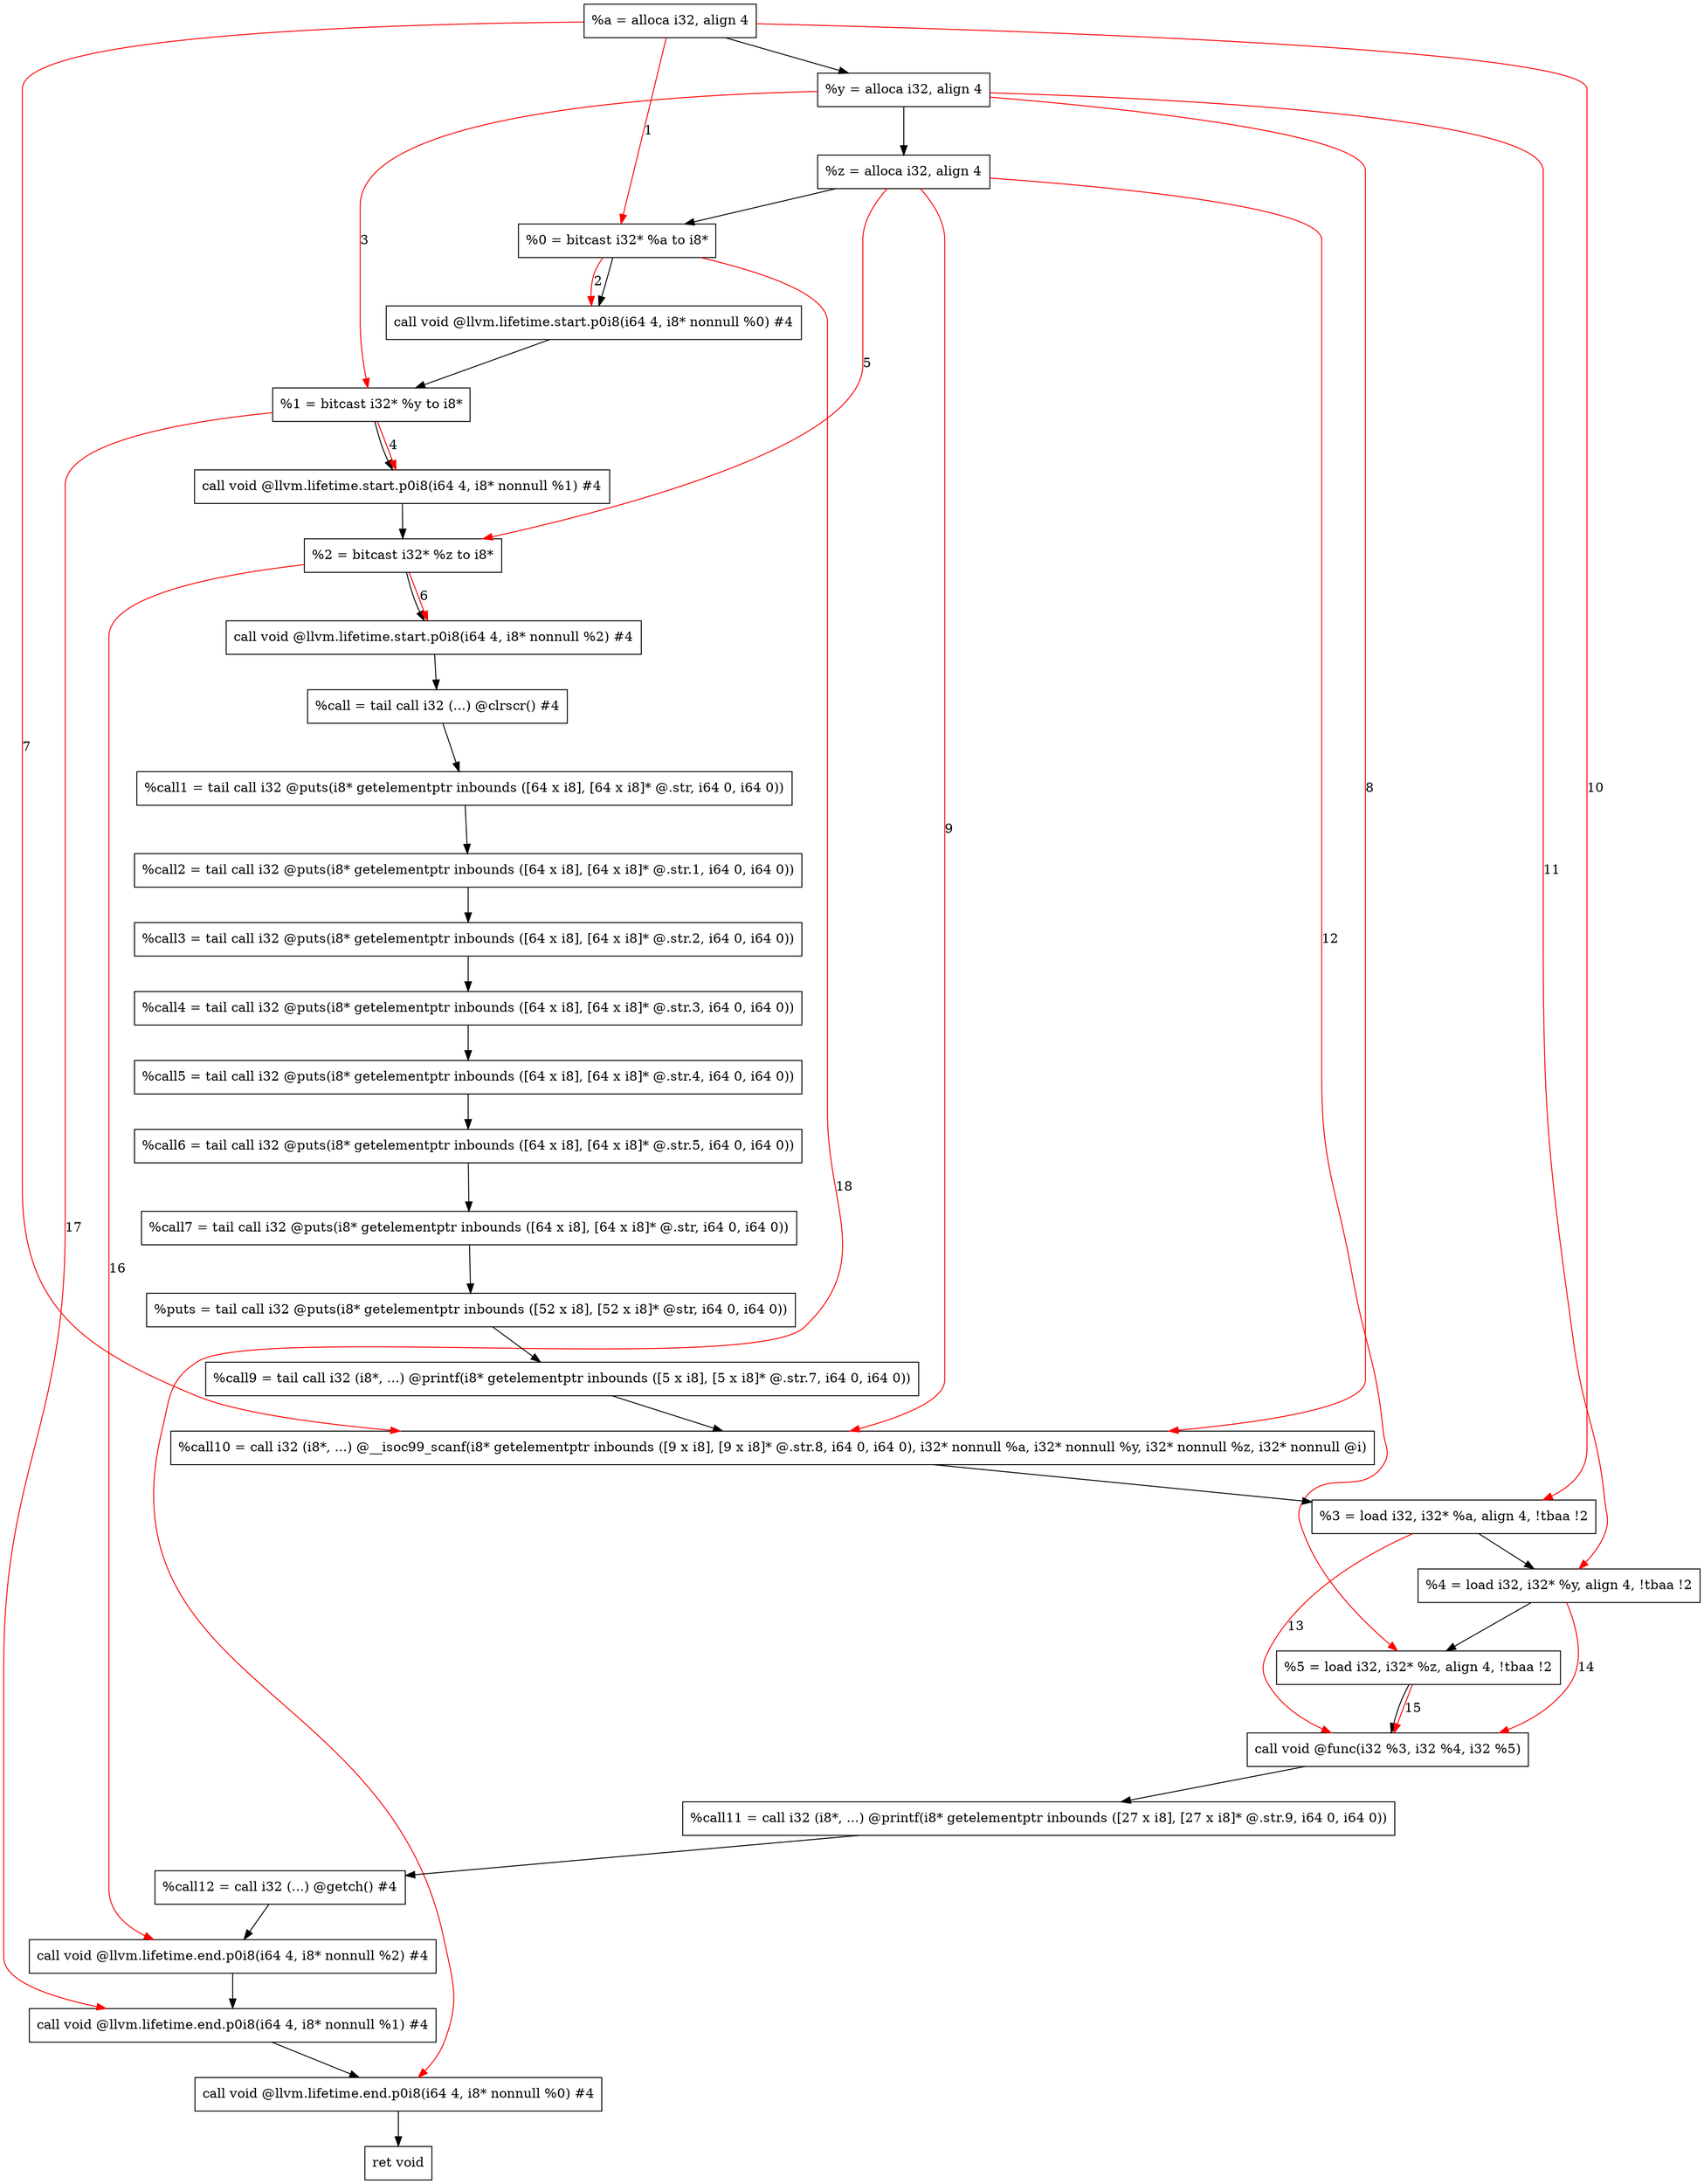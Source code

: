 digraph "CDFG for'main' function" {
	Node0x55cd794b75d8[shape=record, label="  %a = alloca i32, align 4"]
	Node0x55cd794b7688[shape=record, label="  %y = alloca i32, align 4"]
	Node0x55cd794b7708[shape=record, label="  %z = alloca i32, align 4"]
	Node0x55cd794b7788[shape=record, label="  %0 = bitcast i32* %a to i8*"]
	Node0x55cd794b7be8[shape=record, label="  call void @llvm.lifetime.start.p0i8(i64 4, i8* nonnull %0) #4"]
	Node0x55cd794b7cc8[shape=record, label="  %1 = bitcast i32* %y to i8*"]
	Node0x55cd794b7dc8[shape=record, label="  call void @llvm.lifetime.start.p0i8(i64 4, i8* nonnull %1) #4"]
	Node0x55cd794b7e88[shape=record, label="  %2 = bitcast i32* %z to i8*"]
	Node0x55cd794b7f48[shape=record, label="  call void @llvm.lifetime.start.p0i8(i64 4, i8* nonnull %2) #4"]
	Node0x55cd794b8068[shape=record, label="  %call = tail call i32 (...) @clrscr() #4"]
	Node0x55cd794b84a0[shape=record, label="  %call1 = tail call i32 @puts(i8* getelementptr inbounds ([64 x i8], [64 x i8]* @.str, i64 0, i64 0))"]
	Node0x55cd794b8630[shape=record, label="  %call2 = tail call i32 @puts(i8* getelementptr inbounds ([64 x i8], [64 x i8]* @.str.1, i64 0, i64 0))"]
	Node0x55cd794b87a0[shape=record, label="  %call3 = tail call i32 @puts(i8* getelementptr inbounds ([64 x i8], [64 x i8]* @.str.2, i64 0, i64 0))"]
	Node0x55cd794b8910[shape=record, label="  %call4 = tail call i32 @puts(i8* getelementptr inbounds ([64 x i8], [64 x i8]* @.str.3, i64 0, i64 0))"]
	Node0x55cd794b8a80[shape=record, label="  %call5 = tail call i32 @puts(i8* getelementptr inbounds ([64 x i8], [64 x i8]* @.str.4, i64 0, i64 0))"]
	Node0x55cd794b8bf0[shape=record, label="  %call6 = tail call i32 @puts(i8* getelementptr inbounds ([64 x i8], [64 x i8]* @.str.5, i64 0, i64 0))"]
	Node0x55cd794b8ce0[shape=record, label="  %call7 = tail call i32 @puts(i8* getelementptr inbounds ([64 x i8], [64 x i8]* @.str, i64 0, i64 0))"]
	Node0x55cd794b8e50[shape=record, label="  %puts = tail call i32 @puts(i8* getelementptr inbounds ([52 x i8], [52 x i8]* @str, i64 0, i64 0))"]
	Node0x55cd794b91f0[shape=record, label="  %call9 = tail call i32 (i8*, ...) @printf(i8* getelementptr inbounds ([5 x i8], [5 x i8]* @.str.7, i64 0, i64 0))"]
	Node0x55cd794b7570[shape=record, label="  %call10 = call i32 (i8*, ...) @__isoc99_scanf(i8* getelementptr inbounds ([9 x i8], [9 x i8]* @.str.8, i64 0, i64 0), i32* nonnull %a, i32* nonnull %y, i32* nonnull %z, i32* nonnull @i)"]
	Node0x55cd794b94d8[shape=record, label="  %3 = load i32, i32* %a, align 4, !tbaa !2"]
	Node0x55cd794ba3e8[shape=record, label="  %4 = load i32, i32* %y, align 4, !tbaa !2"]
	Node0x55cd794baaa8[shape=record, label="  %5 = load i32, i32* %z, align 4, !tbaa !2"]
	Node0x55cd794bac80[shape=record, label="  call void @func(i32 %3, i32 %4, i32 %5)"]
	Node0x55cd794badd0[shape=record, label="  %call11 = call i32 (i8*, ...) @printf(i8* getelementptr inbounds ([27 x i8], [27 x i8]* @.str.9, i64 0, i64 0))"]
	Node0x55cd794bafe8[shape=record, label="  %call12 = call i32 (...) @getch() #4"]
	Node0x55cd794bb5f8[shape=record, label="  call void @llvm.lifetime.end.p0i8(i64 4, i8* nonnull %2) #4"]
	Node0x55cd794bb758[shape=record, label="  call void @llvm.lifetime.end.p0i8(i64 4, i8* nonnull %1) #4"]
	Node0x55cd794bb868[shape=record, label="  call void @llvm.lifetime.end.p0i8(i64 4, i8* nonnull %0) #4"]
	Node0x55cd794bb910[shape=record, label="  ret void"]
	Node0x55cd794b75d8 -> Node0x55cd794b7688
	Node0x55cd794b7688 -> Node0x55cd794b7708
	Node0x55cd794b7708 -> Node0x55cd794b7788
	Node0x55cd794b7788 -> Node0x55cd794b7be8
	Node0x55cd794b7be8 -> Node0x55cd794b7cc8
	Node0x55cd794b7cc8 -> Node0x55cd794b7dc8
	Node0x55cd794b7dc8 -> Node0x55cd794b7e88
	Node0x55cd794b7e88 -> Node0x55cd794b7f48
	Node0x55cd794b7f48 -> Node0x55cd794b8068
	Node0x55cd794b8068 -> Node0x55cd794b84a0
	Node0x55cd794b84a0 -> Node0x55cd794b8630
	Node0x55cd794b8630 -> Node0x55cd794b87a0
	Node0x55cd794b87a0 -> Node0x55cd794b8910
	Node0x55cd794b8910 -> Node0x55cd794b8a80
	Node0x55cd794b8a80 -> Node0x55cd794b8bf0
	Node0x55cd794b8bf0 -> Node0x55cd794b8ce0
	Node0x55cd794b8ce0 -> Node0x55cd794b8e50
	Node0x55cd794b8e50 -> Node0x55cd794b91f0
	Node0x55cd794b91f0 -> Node0x55cd794b7570
	Node0x55cd794b7570 -> Node0x55cd794b94d8
	Node0x55cd794b94d8 -> Node0x55cd794ba3e8
	Node0x55cd794ba3e8 -> Node0x55cd794baaa8
	Node0x55cd794baaa8 -> Node0x55cd794bac80
	Node0x55cd794bac80 -> Node0x55cd794badd0
	Node0x55cd794badd0 -> Node0x55cd794bafe8
	Node0x55cd794bafe8 -> Node0x55cd794bb5f8
	Node0x55cd794bb5f8 -> Node0x55cd794bb758
	Node0x55cd794bb758 -> Node0x55cd794bb868
	Node0x55cd794bb868 -> Node0x55cd794bb910
edge [color=red]
	Node0x55cd794b75d8 -> Node0x55cd794b7788[label="1"]
	Node0x55cd794b7788 -> Node0x55cd794b7be8[label="2"]
	Node0x55cd794b7688 -> Node0x55cd794b7cc8[label="3"]
	Node0x55cd794b7cc8 -> Node0x55cd794b7dc8[label="4"]
	Node0x55cd794b7708 -> Node0x55cd794b7e88[label="5"]
	Node0x55cd794b7e88 -> Node0x55cd794b7f48[label="6"]
	Node0x55cd794b75d8 -> Node0x55cd794b7570[label="7"]
	Node0x55cd794b7688 -> Node0x55cd794b7570[label="8"]
	Node0x55cd794b7708 -> Node0x55cd794b7570[label="9"]
	Node0x55cd794b75d8 -> Node0x55cd794b94d8[label="10"]
	Node0x55cd794b7688 -> Node0x55cd794ba3e8[label="11"]
	Node0x55cd794b7708 -> Node0x55cd794baaa8[label="12"]
	Node0x55cd794b94d8 -> Node0x55cd794bac80[label="13"]
	Node0x55cd794ba3e8 -> Node0x55cd794bac80[label="14"]
	Node0x55cd794baaa8 -> Node0x55cd794bac80[label="15"]
	Node0x55cd794b7e88 -> Node0x55cd794bb5f8[label="16"]
	Node0x55cd794b7cc8 -> Node0x55cd794bb758[label="17"]
	Node0x55cd794b7788 -> Node0x55cd794bb868[label="18"]
}
